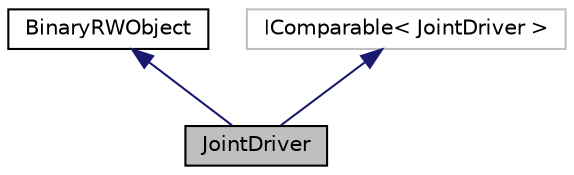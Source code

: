 digraph "JointDriver"
{
  edge [fontname="Helvetica",fontsize="10",labelfontname="Helvetica",labelfontsize="10"];
  node [fontname="Helvetica",fontsize="10",shape=record];
  Node3 [label="JointDriver",height=0.2,width=0.4,color="black", fillcolor="grey75", style="filled", fontcolor="black"];
  Node4 -> Node3 [dir="back",color="midnightblue",fontsize="10",style="solid",fontname="Helvetica"];
  Node4 [label="BinaryRWObject",height=0.2,width=0.4,color="black", fillcolor="white", style="filled",URL="$interface_binary_r_w_object.html",tooltip="Interface for objects that can read/write binary data to files "];
  Node5 -> Node3 [dir="back",color="midnightblue",fontsize="10",style="solid",fontname="Helvetica"];
  Node5 [label="IComparable\< JointDriver \>",height=0.2,width=0.4,color="grey75", fillcolor="white", style="filled"];
}

